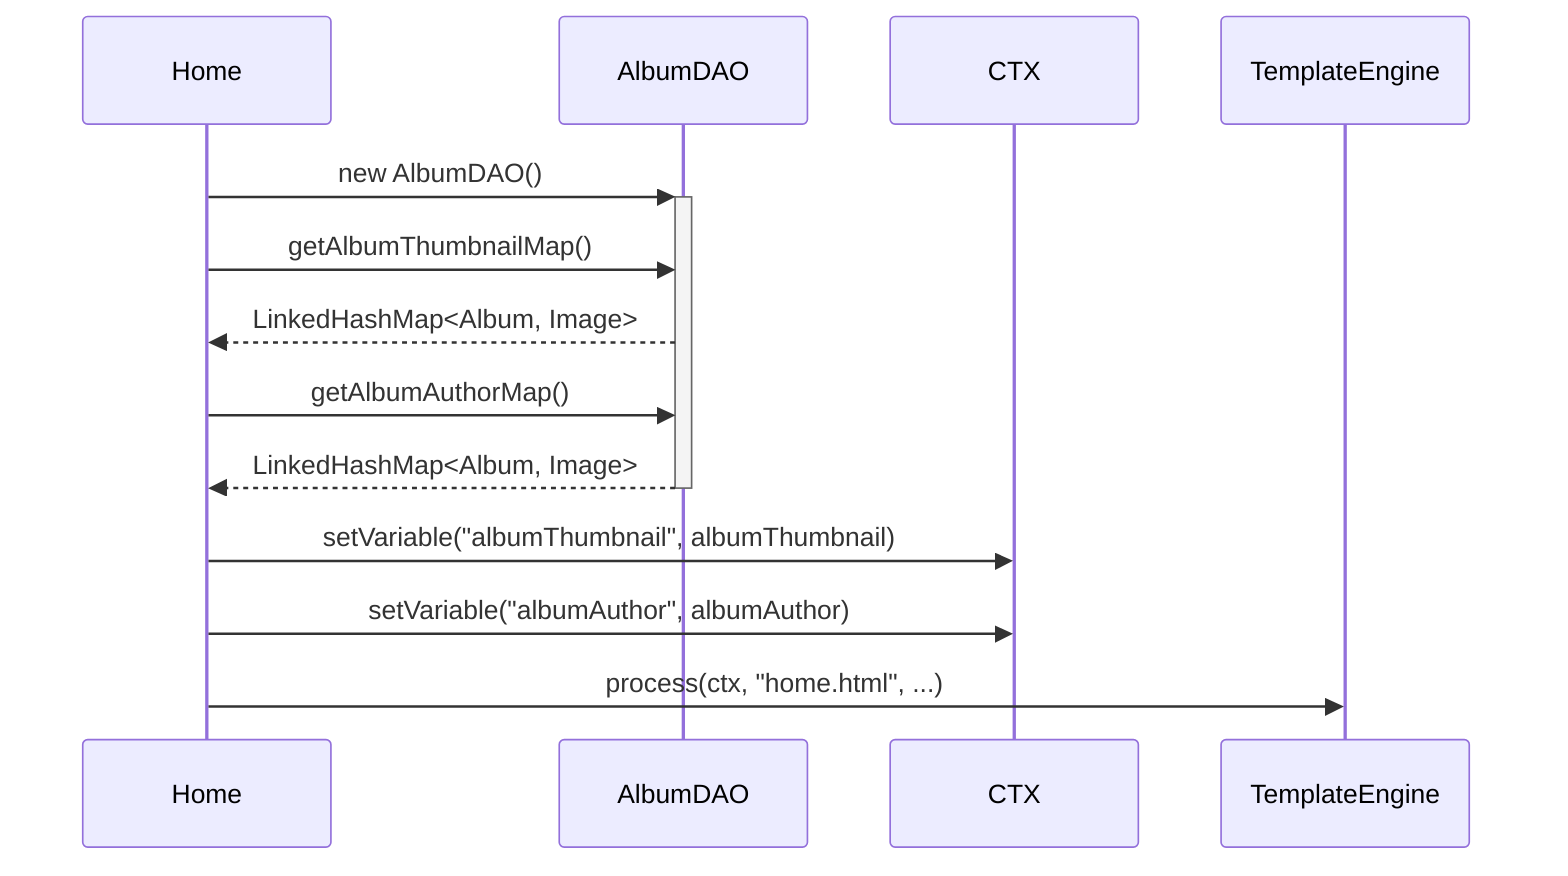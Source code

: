 sequenceDiagram
    participant Home
    participant AlbumDAO
    participant CTX
    participant TemplateEngine

    Home ->>+ AlbumDAO: new AlbumDAO()
    Home ->> AlbumDAO: getAlbumThumbnailMap()
    AlbumDAO -->> Home: LinkedHashMap<Album, Image>
    Home ->> AlbumDAO: getAlbumAuthorMap()
    AlbumDAO -->>- Home: LinkedHashMap<Album, Image>
    Home ->> CTX: setVariable("albumThumbnail", albumThumbnail)
    Home ->> CTX: setVariable("albumAuthor", albumAuthor)
    Home ->> TemplateEngine: process(ctx, "home.html", ...)